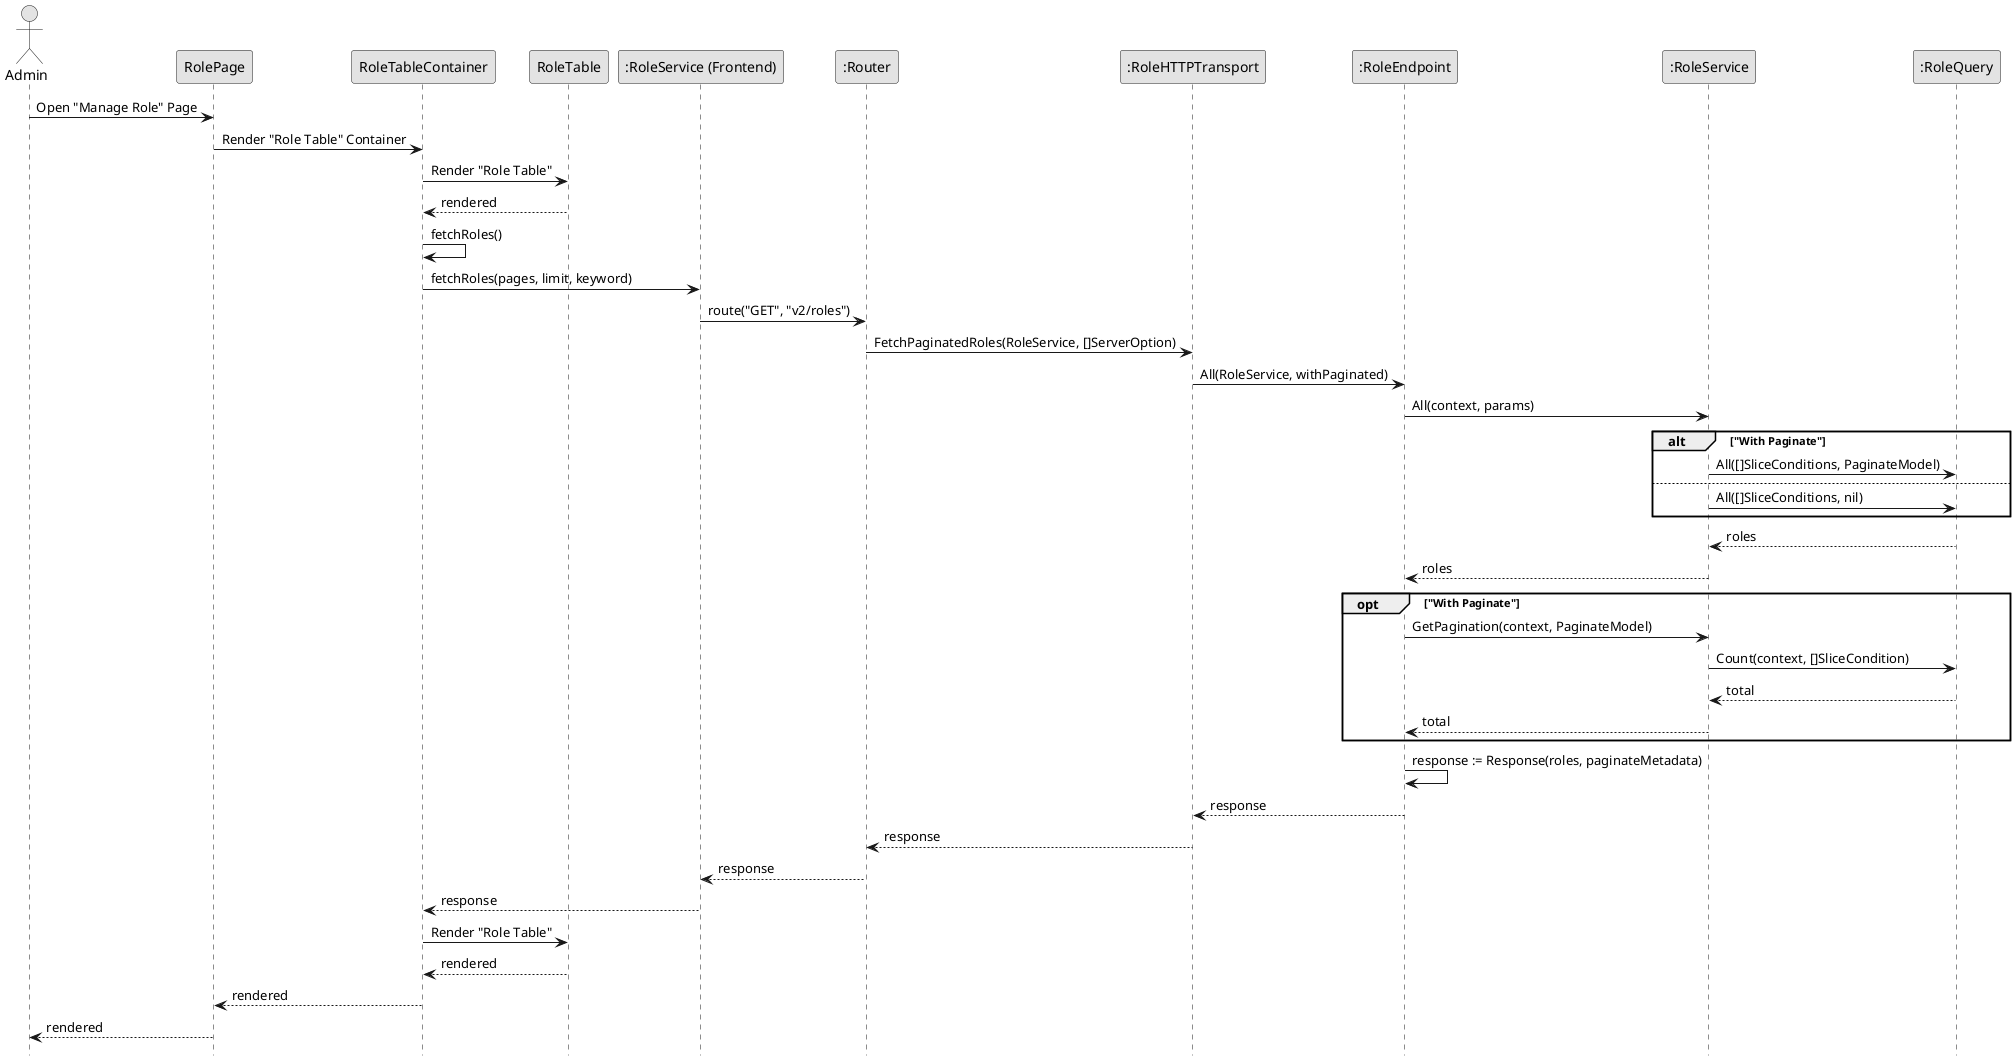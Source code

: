 @startuml GetRole

skinparam Monochrome true
skinparam Shadowing false
hide footbox

actor Admin
participant "RolePage" as RolePage
participant "RoleTableContainer" as RoleTableContainer
participant "RoleTable" as RoleTable
participant ":RoleService (Frontend)" as FERoleService
participant ":Router" as Router
participant ":RoleHTTPTransport" as RoleHTTPTransport
participant ":RoleEndpoint" as RoleEndpoint
participant ":RoleService" as RoleService
participant ":RoleQuery" as RoleQuery

Admin->RolePage: Open "Manage Role" Page
RolePage->RoleTableContainer: Render "Role Table" Container
RoleTableContainer->RoleTable: Render "Role Table"
RoleTable-->RoleTableContainer: rendered
RoleTableContainer->RoleTableContainer: fetchRoles()
RoleTableContainer->FERoleService: fetchRoles(pages, limit, keyword)
FERoleService->Router: route("GET", "v2/roles")
Router->RoleHTTPTransport: FetchPaginatedRoles(RoleService, []ServerOption)
RoleHTTPTransport->RoleEndpoint: All(RoleService, withPaginated)
RoleEndpoint->RoleService: All(context, params)

alt "With Paginate"
    RoleService->RoleQuery: All([]SliceConditions, PaginateModel)
else
    RoleService->RoleQuery: All([]SliceConditions, nil)
end
RoleQuery-->RoleService: roles
RoleService-->RoleEndpoint: roles

opt "With Paginate"
    RoleEndpoint->RoleService: GetPagination(context, PaginateModel)
    RoleService->RoleQuery: Count(context, []SliceCondition)
    RoleQuery-->RoleService: total
    RoleService-->RoleEndpoint: total
end

RoleEndpoint->RoleEndpoint: response := Response(roles, paginateMetadata)
RoleEndpoint-->RoleHTTPTransport: response
RoleHTTPTransport-->Router: response
Router-->FERoleService: response
FERoleService-->RoleTableContainer: response
RoleTableContainer->RoleTable: Render "Role Table"
RoleTable-->RoleTableContainer: rendered
RoleTableContainer-->RolePage: rendered
RolePage-->Admin: rendered

@enduml
